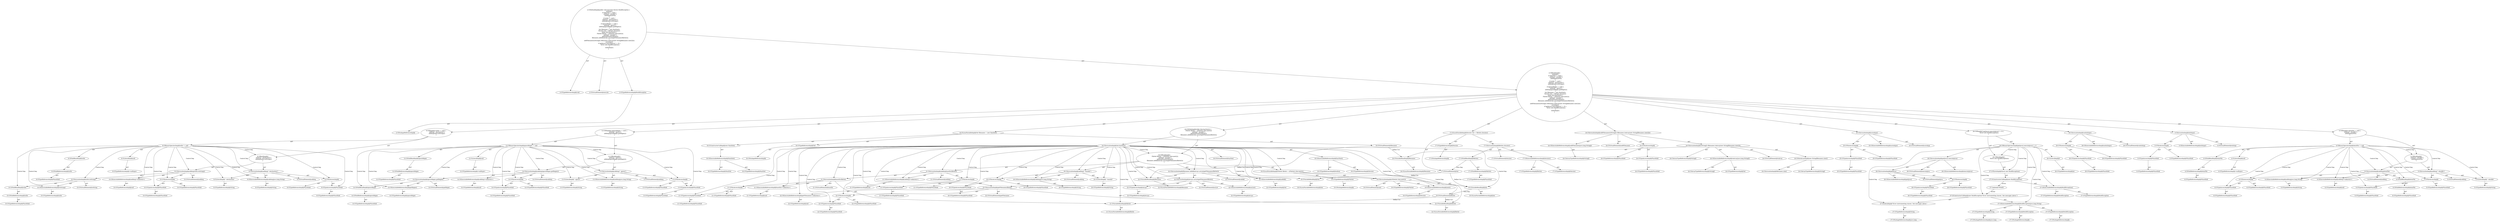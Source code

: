 digraph "execute#?" {
0 [label="2:CtTypeReferenceImpl@void" shape=ellipse]
1 [label="2:CtVirtualElement@execute" shape=ellipse]
2 [label="2:CtTypeReferenceImpl@BuildException" shape=ellipse]
3 [label="2:CtPackageReferenceImpl@" shape=ellipse]
4 [label="3:CtExecutableReferenceImpl@initArgs()" shape=ellipse]
5 [label="3:CtVirtualElement@initArgs" shape=ellipse]
6 [label="3:CtTypeAccessImpl@PlaceHold" shape=ellipse]
7 [label="3:CtTypeReferenceImpl@PlaceHold" shape=ellipse]
8 [label="3:CtThisAccessImpl@" shape=ellipse]
9 [label="3:CtTypeReferenceImpl@PlaceHold" shape=ellipse]
10 [label="3:CtInvocationImpl@initArgs()" shape=ellipse]
11 [label="4:CtFieldReferenceImpl@dataFile" shape=ellipse]
12 [label="4:CtTypeReferenceImpl@PlaceHold" shape=ellipse]
13 [label="4:CtFieldReadImpl@dataFile" shape=ellipse]
14 [label="4:CtLiteralImpl@null" shape=ellipse]
15 [label="4:CtTypeReferenceImpl@<nulltype>" shape=ellipse]
16 [label="4:CtBinaryOperatorImpl@dataFile != null" shape=ellipse]
17 [label="5:CtExecutableReferenceImpl@addArg(java.lang.String)" shape=ellipse]
18 [label="5:CtTypeReferenceImpl@String" shape=ellipse]
19 [label="5:CtVirtualElement@addArg" shape=ellipse]
20 [label="5:CtTypeAccessImpl@PlaceHold" shape=ellipse]
21 [label="5:CtTypeReferenceImpl@PlaceHold" shape=ellipse]
22 [label="5:CtThisAccessImpl@" shape=ellipse]
23 [label="5:CtTypeReferenceImpl@PlaceHold" shape=ellipse]
24 [label="5:CtLiteralImpl@\"--datafile\"" shape=ellipse]
25 [label="5:CtTypeReferenceImpl@String" shape=ellipse]
26 [label="5:CtInvocationImpl@addArg(\"--datafile\")" shape=ellipse]
27 [label="6:CtExecutableReferenceImpl@addArg(<unknown>)" shape=ellipse]
28 [label="6:CtTypeReferenceImpl@null" shape=ellipse]
29 [label="6:CtVirtualElement@addArg" shape=ellipse]
30 [label="6:CtTypeAccessImpl@PlaceHold" shape=ellipse]
31 [label="6:CtTypeReferenceImpl@PlaceHold" shape=ellipse]
32 [label="6:CtThisAccessImpl@" shape=ellipse]
33 [label="6:CtTypeReferenceImpl@PlaceHold" shape=ellipse]
34 [label="6:CtFieldReferenceImpl@dataFile" shape=ellipse]
35 [label="6:CtTypeReferenceImpl@PlaceHold" shape=ellipse]
36 [label="6:CtFieldReadImpl@dataFile" shape=ellipse]
37 [label="6:CtInvocationImpl@addArg(dataFile)" shape=ellipse]
38 [label="4:CtBlockImpl@\{
    addArg(\"--datafile\");
    addArg(dataFile);
\}" shape=ellipse]
39 [label="4:CtIfImpl@if (dataFile != null) \{
    addArg(\"--datafile\");
    addArg(dataFile);
\}" shape=ellipse]
40 [label="8:CtFieldReferenceImpl@toDir" shape=ellipse]
41 [label="8:CtTypeReferenceImpl@PlaceHold" shape=ellipse]
42 [label="8:CtFieldReadImpl@toDir" shape=ellipse]
43 [label="8:CtLiteralImpl@null" shape=ellipse]
44 [label="8:CtTypeReferenceImpl@<nulltype>" shape=ellipse]
45 [label="8:CtBinaryOperatorImpl@toDir != null" shape=ellipse]
46 [label="9:CtExecutableReferenceImpl@addArg(java.lang.String)" shape=ellipse]
47 [label="9:CtTypeReferenceImpl@String" shape=ellipse]
48 [label="9:CtVirtualElement@addArg" shape=ellipse]
49 [label="9:CtTypeAccessImpl@PlaceHold" shape=ellipse]
50 [label="9:CtTypeReferenceImpl@PlaceHold" shape=ellipse]
51 [label="9:CtThisAccessImpl@" shape=ellipse]
52 [label="9:CtTypeReferenceImpl@PlaceHold" shape=ellipse]
53 [label="9:CtLiteralImpl@\"--destination\"" shape=ellipse]
54 [label="9:CtTypeReferenceImpl@String" shape=ellipse]
55 [label="9:CtInvocationImpl@addArg(\"--destination\")" shape=ellipse]
56 [label="10:CtExecutableReferenceImpl@addArg(<unknown>)" shape=ellipse]
57 [label="10:CtTypeReferenceImpl@null" shape=ellipse]
58 [label="10:CtVirtualElement@addArg" shape=ellipse]
59 [label="10:CtTypeAccessImpl@PlaceHold" shape=ellipse]
60 [label="10:CtTypeReferenceImpl@PlaceHold" shape=ellipse]
61 [label="10:CtThisAccessImpl@" shape=ellipse]
62 [label="10:CtTypeReferenceImpl@PlaceHold" shape=ellipse]
63 [label="10:CtExecutableReferenceImpl@toString()" shape=ellipse]
64 [label="10:CtTypeReferenceImpl@toDir" shape=ellipse]
65 [label="10:CtVirtualElement@toString" shape=ellipse]
66 [label="10:CtFieldReferenceImpl@toDir" shape=ellipse]
67 [label="10:CtTypeReferenceImpl@PlaceHold" shape=ellipse]
68 [label="10:CtFieldReadImpl@toDir" shape=ellipse]
69 [label="10:CtInvocationImpl@toDir.toString()" shape=ellipse]
70 [label="10:CtInvocationImpl@addArg(toDir.toString())" shape=ellipse]
71 [label="8:CtBlockImpl@\{
    addArg(\"--destination\");
    addArg(toDir.toString());
\}" shape=ellipse]
72 [label="8:CtIfImpl@if (toDir != null) \{
    addArg(\"--destination\");
    addArg(toDir.toString());
\}" shape=ellipse]
73 [label="12:CtFieldReferenceImpl@ignoreRegex" shape=ellipse]
74 [label="12:CtTypeReferenceImpl@PlaceHold" shape=ellipse]
75 [label="12:CtFieldReadImpl@ignoreRegex" shape=ellipse]
76 [label="12:CtLiteralImpl@null" shape=ellipse]
77 [label="12:CtTypeReferenceImpl@<nulltype>" shape=ellipse]
78 [label="12:CtBinaryOperatorImpl@ignoreRegex != null" shape=ellipse]
79 [label="13:CtExecutableReferenceImpl@addArg(java.lang.String)" shape=ellipse]
80 [label="13:CtTypeReferenceImpl@String" shape=ellipse]
81 [label="13:CtVirtualElement@addArg" shape=ellipse]
82 [label="13:CtTypeAccessImpl@PlaceHold" shape=ellipse]
83 [label="13:CtTypeReferenceImpl@PlaceHold" shape=ellipse]
84 [label="13:CtThisAccessImpl@" shape=ellipse]
85 [label="13:CtTypeReferenceImpl@PlaceHold" shape=ellipse]
86 [label="13:CtLiteralImpl@\"--ignore\"" shape=ellipse]
87 [label="13:CtTypeReferenceImpl@String" shape=ellipse]
88 [label="13:CtInvocationImpl@addArg(\"--ignore\")" shape=ellipse]
89 [label="14:CtExecutableReferenceImpl@addArg(<unknown>)" shape=ellipse]
90 [label="14:CtTypeReferenceImpl@null" shape=ellipse]
91 [label="14:CtVirtualElement@addArg" shape=ellipse]
92 [label="14:CtTypeAccessImpl@PlaceHold" shape=ellipse]
93 [label="14:CtTypeReferenceImpl@PlaceHold" shape=ellipse]
94 [label="14:CtThisAccessImpl@" shape=ellipse]
95 [label="14:CtTypeReferenceImpl@PlaceHold" shape=ellipse]
96 [label="14:CtExecutableReferenceImpl@getRegex()" shape=ellipse]
97 [label="14:CtTypeReferenceImpl@ignoreRegex" shape=ellipse]
98 [label="14:CtVirtualElement@getRegex" shape=ellipse]
99 [label="14:CtFieldReferenceImpl@ignoreRegex" shape=ellipse]
100 [label="14:CtTypeReferenceImpl@PlaceHold" shape=ellipse]
101 [label="14:CtFieldReadImpl@ignoreRegex" shape=ellipse]
102 [label="14:CtInvocationImpl@ignoreRegex.getRegex()" shape=ellipse]
103 [label="14:CtInvocationImpl@addArg(ignoreRegex.getRegex())" shape=ellipse]
104 [label="12:CtBlockImpl@\{
    addArg(\"--ignore\");
    addArg(ignoreRegex.getRegex());
\}" shape=ellipse]
105 [label="12:CtIfImpl@if (ignoreRegex != null) \{
    addArg(\"--ignore\");
    addArg(ignoreRegex.getRegex());
\}" shape=ellipse]
106 [label="16:CtTypeReferenceImpl@Set" shape=ellipse]
107 [label="16:CtPackageReferenceImpl@" shape=ellipse]
108 [label="16:CtExecutableReferenceImpl@HashSet()" shape=ellipse]
109 [label="16:CtTypeReferenceImpl@HashSet" shape=ellipse]
110 [label="16:CtTypeReferenceImpl@HashSet" shape=ellipse]
111 [label="16:CtConstructorCallImpl@new HashSet()" shape=ellipse]
112 [label="16:CtVirtualElement@filenames" shape=ellipse]
113 [label="16:CtLocalVariableImpl@Set filenames = new HashSet()" shape=ellipse]
114 [label="17:CtTypeReferenceImpl@Iterator" shape=ellipse]
115 [label="17:CtPackageReferenceImpl@" shape=ellipse]
116 [label="17:CtExecutableReferenceImpl@iterator()" shape=ellipse]
117 [label="17:CtTypeReferenceImpl@fileSets" shape=ellipse]
118 [label="17:CtTypeReferenceImpl@Iterator" shape=ellipse]
119 [label="17:CtVirtualElement@iterator" shape=ellipse]
120 [label="17:CtFieldReferenceImpl@fileSets" shape=ellipse]
121 [label="17:CtTypeReferenceImpl@PlaceHold" shape=ellipse]
122 [label="17:CtFieldReadImpl@fileSets" shape=ellipse]
123 [label="17:CtInvocationImpl@fileSets.iterator()" shape=ellipse]
124 [label="17:CtVirtualElement@iter" shape=ellipse]
125 [label="17:CtLocalVariableImpl@Iterator iter = fileSets.iterator()" shape=ellipse]
126 [label="18:CtExecutableReferenceImpl@hasNext()" shape=ellipse]
127 [label="18:CtTypeReferenceImpl@Iterator" shape=ellipse]
128 [label="18:CtTypeReferenceImpl@boolean" shape=ellipse]
129 [label="18:CtVirtualElement@hasNext" shape=ellipse]
130 [label="18:CtVariableReadImpl@iter" shape=ellipse]
131 [label="18:CtLocalVariableReferenceImpl@iter" shape=ellipse]
132 [label="18:CtInvocationImpl@iter.hasNext()" shape=ellipse]
133 [label="19:CtTypeReferenceImpl@FileSet" shape=ellipse]
134 [label="19:CtPackageReferenceImpl@" shape=ellipse]
135 [label="19:CtExecutableReferenceImpl@next()" shape=ellipse]
136 [label="19:CtTypeReferenceImpl@Iterator" shape=ellipse]
137 [label="19:CtVirtualElement@next" shape=ellipse]
138 [label="19:CtVariableReadImpl@iter" shape=ellipse]
139 [label="19:CtLocalVariableReferenceImpl@iter" shape=ellipse]
140 [label="19:CtInvocationImpl@((FileSet) (iter.next()))" shape=ellipse]
141 [label="19:CtTypeReferenceImpl@FileSet" shape=ellipse]
142 [label="19:CtVirtualElement@fileSet" shape=ellipse]
143 [label="19:CtLocalVariableImpl@FileSet fileSet = ((FileSet) (iter.next()))" shape=ellipse]
144 [label="20:CtExecutableReferenceImpl@addArg(java.lang.String)" shape=ellipse]
145 [label="20:CtTypeReferenceImpl@String" shape=ellipse]
146 [label="20:CtVirtualElement@addArg" shape=ellipse]
147 [label="20:CtTypeAccessImpl@PlaceHold" shape=ellipse]
148 [label="20:CtTypeReferenceImpl@PlaceHold" shape=ellipse]
149 [label="20:CtThisAccessImpl@" shape=ellipse]
150 [label="20:CtTypeReferenceImpl@PlaceHold" shape=ellipse]
151 [label="20:CtLiteralImpl@\"--basedir\"" shape=ellipse]
152 [label="20:CtTypeReferenceImpl@String" shape=ellipse]
153 [label="20:CtInvocationImpl@addArg(\"--basedir\")" shape=ellipse]
154 [label="21:CtExecutableReferenceImpl@addArg(<unknown>)" shape=ellipse]
155 [label="21:CtTypeReferenceImpl@null" shape=ellipse]
156 [label="21:CtVirtualElement@addArg" shape=ellipse]
157 [label="21:CtTypeAccessImpl@PlaceHold" shape=ellipse]
158 [label="21:CtTypeReferenceImpl@PlaceHold" shape=ellipse]
159 [label="21:CtThisAccessImpl@" shape=ellipse]
160 [label="21:CtTypeReferenceImpl@PlaceHold" shape=ellipse]
161 [label="21:CtExecutableReferenceImpl@baseDir(<unknown>)" shape=ellipse]
162 [label="21:CtTypeReferenceImpl@null" shape=ellipse]
163 [label="21:CtVirtualElement@baseDir" shape=ellipse]
164 [label="21:CtTypeAccessImpl@PlaceHold" shape=ellipse]
165 [label="21:CtTypeReferenceImpl@PlaceHold" shape=ellipse]
166 [label="21:CtThisAccessImpl@" shape=ellipse]
167 [label="21:CtTypeReferenceImpl@PlaceHold" shape=ellipse]
168 [label="21:CtVariableReadImpl@fileSet" shape=ellipse]
169 [label="21:CtLocalVariableReferenceImpl@fileSet" shape=ellipse]
170 [label="21:CtInvocationImpl@baseDir(fileSet)" shape=ellipse]
171 [label="21:CtInvocationImpl@addArg(baseDir(fileSet))" shape=ellipse]
172 [label="22:CtExecutableReferenceImpl@addAll()" shape=ellipse]
173 [label="22:CtTypeReferenceImpl@Set" shape=ellipse]
174 [label="22:CtVirtualElement@addAll" shape=ellipse]
175 [label="22:CtVariableReadImpl@filenames" shape=ellipse]
176 [label="22:CtLocalVariableReferenceImpl@filenames" shape=ellipse]
177 [label="22:CtExecutableReferenceImpl@asList()" shape=ellipse]
178 [label="22:CtTypeReferenceImpl@Arrays" shape=ellipse]
179 [label="22:CtVirtualElement@asList" shape=ellipse]
180 [label="22:CtTypeAccessImpl@Arrays" shape=ellipse]
181 [label="22:CtTypeReferenceImpl@Arrays" shape=ellipse]
182 [label="22:CtExecutableReferenceImpl@getFilenames(<unknown>)" shape=ellipse]
183 [label="22:CtTypeReferenceImpl@null" shape=ellipse]
184 [label="22:CtVirtualElement@getFilenames" shape=ellipse]
185 [label="22:CtTypeAccessImpl@PlaceHold" shape=ellipse]
186 [label="22:CtTypeReferenceImpl@PlaceHold" shape=ellipse]
187 [label="22:CtThisAccessImpl@" shape=ellipse]
188 [label="22:CtTypeReferenceImpl@PlaceHold" shape=ellipse]
189 [label="22:CtVariableReadImpl@fileSet" shape=ellipse]
190 [label="22:CtLocalVariableReferenceImpl@fileSet" shape=ellipse]
191 [label="22:CtInvocationImpl@getFilenames(fileSet)" shape=ellipse]
192 [label="22:CtInvocationImpl@Arrays.asList(getFilenames(fileSet))" shape=ellipse]
193 [label="22:CtInvocationImpl@filenames.addAll(Arrays.asList(getFilenames(fileSet)))" shape=ellipse]
194 [label="18:CtBlockImpl@\{
    FileSet fileSet = ((FileSet) (iter.next()));
    addArg(\"--basedir\");
    addArg(baseDir(fileSet));
    filenames.addAll(Arrays.asList(getFilenames(fileSet)));
\}" shape=ellipse]
195 [label="18:CtWhileImpl@while (iter.hasNext()) \{
    FileSet fileSet = ((FileSet) (iter.next()));
    addArg(\"--basedir\");
    addArg(baseDir(fileSet));
    filenames.addAll(Arrays.asList(getFilenames(fileSet)));
\} " shape=ellipse]
196 [label="24:CtExecutableReferenceImpl@addFilenames(java.lang.String[])" shape=ellipse]
197 [label="24:CtArrayTypeReferenceImpl@String[]" shape=ellipse]
198 [label="24:CtVirtualElement@addFilenames" shape=ellipse]
199 [label="24:CtTypeAccessImpl@PlaceHold" shape=ellipse]
200 [label="24:CtTypeReferenceImpl@PlaceHold" shape=ellipse]
201 [label="24:CtThisAccessImpl@" shape=ellipse]
202 [label="24:CtTypeReferenceImpl@PlaceHold" shape=ellipse]
203 [label="24:CtExecutableReferenceImpl@toArray(java.lang.String[])" shape=ellipse]
204 [label="24:CtTypeReferenceImpl@Set" shape=ellipse]
205 [label="24:CtArrayTypeReferenceImpl@String[]" shape=ellipse]
206 [label="24:CtVirtualElement@toArray" shape=ellipse]
207 [label="24:CtVariableReadImpl@filenames" shape=ellipse]
208 [label="24:CtLocalVariableReferenceImpl@filenames" shape=ellipse]
209 [label="24:CtNewArrayImpl@new String[filenames.size()]" shape=ellipse]
210 [label="24:CtArrayTypeReferenceImpl@String[]" shape=ellipse]
211 [label="24:CtInvocationImpl@filenames.size()" shape=ellipse]
212 [label="24:CtInvocationImpl@((String[]) (filenames.toArray(new String[filenames.size()])))" shape=ellipse]
213 [label="24:CtArrayTypeReferenceImpl@String[]" shape=ellipse]
214 [label="24:CtInvocationImpl@addFilenames(((String[]) (filenames.toArray(new String[filenames.size()]))))" shape=ellipse]
215 [label="25:CtExecutableReferenceImpl@saveArgs()" shape=ellipse]
216 [label="25:CtVirtualElement@saveArgs" shape=ellipse]
217 [label="25:CtTypeAccessImpl@PlaceHold" shape=ellipse]
218 [label="25:CtTypeReferenceImpl@PlaceHold" shape=ellipse]
219 [label="25:CtThisAccessImpl@" shape=ellipse]
220 [label="25:CtTypeReferenceImpl@PlaceHold" shape=ellipse]
221 [label="25:CtInvocationImpl@saveArgs()" shape=ellipse]
222 [label="26:CtExecutableReferenceImpl@executeJava()" shape=ellipse]
223 [label="26:CtVirtualElement@executeJava" shape=ellipse]
224 [label="26:CtExecutableReferenceImpl@getJava()" shape=ellipse]
225 [label="26:CtVirtualElement@getJava" shape=ellipse]
226 [label="26:CtTypeAccessImpl@PlaceHold" shape=ellipse]
227 [label="26:CtTypeReferenceImpl@PlaceHold" shape=ellipse]
228 [label="26:CtThisAccessImpl@" shape=ellipse]
229 [label="26:CtTypeReferenceImpl@PlaceHold" shape=ellipse]
230 [label="26:CtInvocationImpl@getJava()" shape=ellipse]
231 [label="26:CtInvocationImpl@getJava().executeJava()" shape=ellipse]
232 [label="26:CtLiteralImpl@0" shape=ellipse]
233 [label="26:CtTypeReferenceImpl@int" shape=ellipse]
234 [label="26:CtBinaryOperatorImpl@getJava().executeJava() != 0" shape=ellipse]
235 [label="27:CtExecutableReferenceImpl@BuildException()" shape=ellipse]
236 [label="27:CtTypeReferenceImpl@BuildException" shape=ellipse]
237 [label="27:CtTypeReferenceImpl@BuildException" shape=ellipse]
238 [label="27:CtConstructorCallImpl@new BuildException()" shape=ellipse]
239 [label="27:CtThrowImpl@throw new BuildException()" shape=ellipse]
240 [label="26:CtBlockImpl@\{
    throw new BuildException();
\}" shape=ellipse]
241 [label="26:CtIfImpl@if (getJava().executeJava() != 0) \{
    throw new BuildException();
\}" shape=ellipse]
242 [label="29:CtExecutableReferenceImpl@unInitArgs()" shape=ellipse]
243 [label="29:CtVirtualElement@unInitArgs" shape=ellipse]
244 [label="29:CtTypeAccessImpl@PlaceHold" shape=ellipse]
245 [label="29:CtTypeReferenceImpl@PlaceHold" shape=ellipse]
246 [label="29:CtThisAccessImpl@" shape=ellipse]
247 [label="29:CtTypeReferenceImpl@PlaceHold" shape=ellipse]
248 [label="29:CtInvocationImpl@unInitArgs()" shape=ellipse]
249 [label="2:CtBlockImpl@\{
    initArgs();
    if (dataFile != null) \{
        addArg(\"--datafile\");
        addArg(dataFile);
    \}
    if (toDir != null) \{
        addArg(\"--destination\");
        addArg(toDir.toString());
    \}
    if (ignoreRegex != null) \{
        addArg(\"--ignore\");
        addArg(ignoreRegex.getRegex());
    \}
    Set filenames = new HashSet();
    Iterator iter = fileSets.iterator();
    while (iter.hasNext()) \{
        FileSet fileSet = ((FileSet) (iter.next()));
        addArg(\"--basedir\");
        addArg(baseDir(fileSet));
        filenames.addAll(Arrays.asList(getFilenames(fileSet)));
    \} 
    addFilenames(((String[]) (filenames.toArray(new String[filenames.size()]))));
    saveArgs();
    if (getJava().executeJava() != 0) \{
        throw new BuildException();
    \}
    unInitArgs();
\}" shape=ellipse]
250 [label="2:CtMethodImpl@public void execute() throws BuildException \{
    initArgs();
    if (dataFile != null) \{
        addArg(\"--datafile\");
        addArg(dataFile);
    \}
    if (toDir != null) \{
        addArg(\"--destination\");
        addArg(toDir.toString());
    \}
    if (ignoreRegex != null) \{
        addArg(\"--ignore\");
        addArg(ignoreRegex.getRegex());
    \}
    Set filenames = new HashSet();
    Iterator iter = fileSets.iterator();
    while (iter.hasNext()) \{
        FileSet fileSet = ((FileSet) (iter.next()));
        addArg(\"--basedir\");
        addArg(baseDir(fileSet));
        filenames.addAll(Arrays.asList(getFilenames(fileSet)));
    \} 
    addFilenames(((String[]) (filenames.toArray(new String[filenames.size()]))));
    saveArgs();
    if (getJava().executeJava() != 0) \{
        throw new BuildException();
    \}
    unInitArgs();
\}" shape=ellipse]
251 [label="27:Update@UPDATE" shape=ellipse]
252 [label="27:CtPackageReferenceImpl@" shape=ellipse]
253 [label="27:CtTypeReferenceImpl@BuildException" shape=ellipse]
254 [label="27:CtPackageReferenceImpl@" shape=ellipse]
255 [label="27:CtTypeReferenceImpl@BuildException" shape=ellipse]
256 [label="27:CtPackageReferenceImpl@java.lang" shape=ellipse]
257 [label="27:CtTypeReferenceImpl@String" shape=ellipse]
258 [label="27:CtExecutableReferenceImpl@BuildException(java.lang.String)" shape=ellipse]
259 [label="27:CtPackageReferenceImpl@java.lang" shape=ellipse]
260 [label="27:CtTypeReferenceImpl@String" shape=ellipse]
261 [label="27:CtLiteralImpl@\"Error instrumenting classes. See messages above.\"" shape=ellipse]
262 [label="27:CtConstructorCallImpl@new BuildException(\"Error instrumenting classes. See messages above.\")" shape=ellipse]
2 -> 3 [label="AST"];
6 -> 7 [label="AST"];
8 -> 9 [label="AST"];
8 -> 6 [label="AST"];
10 -> 5 [label="AST"];
10 -> 8 [label="AST"];
10 -> 4 [label="AST"];
11 -> 12 [label="AST"];
13 -> 11 [label="AST"];
14 -> 15 [label="AST"];
16 -> 13 [label="AST"];
16 -> 14 [label="AST"];
16 -> 38 [label="Control Dep"];
16 -> 26 [label="Control Dep"];
16 -> 17 [label="Control Dep"];
16 -> 22 [label="Control Dep"];
16 -> 20 [label="Control Dep"];
16 -> 24 [label="Control Dep"];
16 -> 37 [label="Control Dep"];
16 -> 27 [label="Control Dep"];
16 -> 32 [label="Control Dep"];
16 -> 30 [label="Control Dep"];
16 -> 36 [label="Control Dep"];
17 -> 18 [label="AST"];
20 -> 21 [label="AST"];
22 -> 23 [label="AST"];
22 -> 20 [label="AST"];
24 -> 25 [label="AST"];
26 -> 19 [label="AST"];
26 -> 22 [label="AST"];
26 -> 17 [label="AST"];
26 -> 24 [label="AST"];
27 -> 28 [label="AST"];
30 -> 31 [label="AST"];
32 -> 33 [label="AST"];
32 -> 30 [label="AST"];
34 -> 35 [label="AST"];
36 -> 34 [label="AST"];
37 -> 29 [label="AST"];
37 -> 32 [label="AST"];
37 -> 27 [label="AST"];
37 -> 36 [label="AST"];
38 -> 26 [label="AST"];
38 -> 37 [label="AST"];
39 -> 16 [label="AST"];
39 -> 38 [label="AST"];
40 -> 41 [label="AST"];
42 -> 40 [label="AST"];
43 -> 44 [label="AST"];
45 -> 42 [label="AST"];
45 -> 43 [label="AST"];
45 -> 71 [label="Control Dep"];
45 -> 55 [label="Control Dep"];
45 -> 46 [label="Control Dep"];
45 -> 51 [label="Control Dep"];
45 -> 49 [label="Control Dep"];
45 -> 53 [label="Control Dep"];
45 -> 70 [label="Control Dep"];
45 -> 56 [label="Control Dep"];
45 -> 61 [label="Control Dep"];
45 -> 59 [label="Control Dep"];
45 -> 69 [label="Control Dep"];
45 -> 63 [label="Control Dep"];
45 -> 68 [label="Control Dep"];
46 -> 47 [label="AST"];
49 -> 50 [label="AST"];
51 -> 52 [label="AST"];
51 -> 49 [label="AST"];
53 -> 54 [label="AST"];
55 -> 48 [label="AST"];
55 -> 51 [label="AST"];
55 -> 46 [label="AST"];
55 -> 53 [label="AST"];
56 -> 57 [label="AST"];
59 -> 60 [label="AST"];
61 -> 62 [label="AST"];
61 -> 59 [label="AST"];
63 -> 64 [label="AST"];
66 -> 67 [label="AST"];
68 -> 66 [label="AST"];
69 -> 65 [label="AST"];
69 -> 68 [label="AST"];
69 -> 63 [label="AST"];
70 -> 58 [label="AST"];
70 -> 61 [label="AST"];
70 -> 56 [label="AST"];
70 -> 69 [label="AST"];
71 -> 55 [label="AST"];
71 -> 70 [label="AST"];
72 -> 45 [label="AST"];
72 -> 71 [label="AST"];
73 -> 74 [label="AST"];
75 -> 73 [label="AST"];
76 -> 77 [label="AST"];
78 -> 75 [label="AST"];
78 -> 76 [label="AST"];
78 -> 104 [label="Control Dep"];
78 -> 88 [label="Control Dep"];
78 -> 79 [label="Control Dep"];
78 -> 84 [label="Control Dep"];
78 -> 82 [label="Control Dep"];
78 -> 86 [label="Control Dep"];
78 -> 103 [label="Control Dep"];
78 -> 89 [label="Control Dep"];
78 -> 94 [label="Control Dep"];
78 -> 92 [label="Control Dep"];
78 -> 102 [label="Control Dep"];
78 -> 96 [label="Control Dep"];
78 -> 101 [label="Control Dep"];
79 -> 80 [label="AST"];
82 -> 83 [label="AST"];
84 -> 85 [label="AST"];
84 -> 82 [label="AST"];
86 -> 87 [label="AST"];
88 -> 81 [label="AST"];
88 -> 84 [label="AST"];
88 -> 79 [label="AST"];
88 -> 86 [label="AST"];
89 -> 90 [label="AST"];
92 -> 93 [label="AST"];
94 -> 95 [label="AST"];
94 -> 92 [label="AST"];
96 -> 97 [label="AST"];
99 -> 100 [label="AST"];
101 -> 99 [label="AST"];
102 -> 98 [label="AST"];
102 -> 101 [label="AST"];
102 -> 96 [label="AST"];
103 -> 91 [label="AST"];
103 -> 94 [label="AST"];
103 -> 89 [label="AST"];
103 -> 102 [label="AST"];
104 -> 88 [label="AST"];
104 -> 103 [label="AST"];
105 -> 78 [label="AST"];
105 -> 104 [label="AST"];
106 -> 107 [label="AST"];
108 -> 109 [label="AST"];
108 -> 110 [label="AST"];
111 -> 108 [label="AST"];
112 -> 175 [label="Define-Use"];
112 -> 207 [label="Define-Use"];
113 -> 112 [label="AST"];
113 -> 106 [label="AST"];
113 -> 111 [label="AST"];
114 -> 115 [label="AST"];
116 -> 117 [label="AST"];
116 -> 118 [label="AST"];
120 -> 121 [label="AST"];
122 -> 120 [label="AST"];
122 -> 124 [label="Data Dep"];
123 -> 119 [label="AST"];
123 -> 122 [label="AST"];
123 -> 116 [label="AST"];
124 -> 130 [label="Define-Use"];
124 -> 138 [label="Define-Use"];
125 -> 124 [label="AST"];
125 -> 114 [label="AST"];
125 -> 123 [label="AST"];
126 -> 127 [label="AST"];
126 -> 128 [label="AST"];
130 -> 131 [label="AST"];
132 -> 129 [label="AST"];
132 -> 130 [label="AST"];
132 -> 126 [label="AST"];
132 -> 194 [label="Control Dep"];
132 -> 143 [label="Control Dep"];
132 -> 140 [label="Control Dep"];
132 -> 135 [label="Control Dep"];
132 -> 138 [label="Control Dep"];
132 -> 153 [label="Control Dep"];
132 -> 144 [label="Control Dep"];
132 -> 149 [label="Control Dep"];
132 -> 147 [label="Control Dep"];
132 -> 151 [label="Control Dep"];
132 -> 171 [label="Control Dep"];
132 -> 154 [label="Control Dep"];
132 -> 159 [label="Control Dep"];
132 -> 157 [label="Control Dep"];
132 -> 170 [label="Control Dep"];
132 -> 161 [label="Control Dep"];
132 -> 166 [label="Control Dep"];
132 -> 164 [label="Control Dep"];
132 -> 168 [label="Control Dep"];
132 -> 193 [label="Control Dep"];
132 -> 172 [label="Control Dep"];
132 -> 175 [label="Control Dep"];
132 -> 192 [label="Control Dep"];
132 -> 177 [label="Control Dep"];
132 -> 180 [label="Control Dep"];
132 -> 191 [label="Control Dep"];
132 -> 182 [label="Control Dep"];
132 -> 187 [label="Control Dep"];
132 -> 185 [label="Control Dep"];
132 -> 189 [label="Control Dep"];
133 -> 134 [label="AST"];
135 -> 136 [label="AST"];
138 -> 139 [label="AST"];
138 -> 142 [label="Data Dep"];
140 -> 137 [label="AST"];
140 -> 141 [label="AST"];
140 -> 138 [label="AST"];
140 -> 135 [label="AST"];
142 -> 168 [label="Define-Use"];
142 -> 189 [label="Define-Use"];
143 -> 142 [label="AST"];
143 -> 133 [label="AST"];
143 -> 140 [label="AST"];
144 -> 145 [label="AST"];
147 -> 148 [label="AST"];
149 -> 150 [label="AST"];
149 -> 147 [label="AST"];
151 -> 152 [label="AST"];
153 -> 146 [label="AST"];
153 -> 149 [label="AST"];
153 -> 144 [label="AST"];
153 -> 151 [label="AST"];
154 -> 155 [label="AST"];
157 -> 158 [label="AST"];
159 -> 160 [label="AST"];
159 -> 157 [label="AST"];
161 -> 162 [label="AST"];
164 -> 165 [label="AST"];
166 -> 167 [label="AST"];
166 -> 164 [label="AST"];
168 -> 169 [label="AST"];
170 -> 163 [label="AST"];
170 -> 166 [label="AST"];
170 -> 161 [label="AST"];
170 -> 168 [label="AST"];
171 -> 156 [label="AST"];
171 -> 159 [label="AST"];
171 -> 154 [label="AST"];
171 -> 170 [label="AST"];
172 -> 173 [label="AST"];
175 -> 176 [label="AST"];
177 -> 178 [label="AST"];
180 -> 181 [label="AST"];
182 -> 183 [label="AST"];
185 -> 186 [label="AST"];
187 -> 188 [label="AST"];
187 -> 185 [label="AST"];
189 -> 190 [label="AST"];
191 -> 184 [label="AST"];
191 -> 187 [label="AST"];
191 -> 182 [label="AST"];
191 -> 189 [label="AST"];
192 -> 179 [label="AST"];
192 -> 180 [label="AST"];
192 -> 177 [label="AST"];
192 -> 191 [label="AST"];
193 -> 174 [label="AST"];
193 -> 175 [label="AST"];
193 -> 172 [label="AST"];
193 -> 192 [label="AST"];
194 -> 143 [label="AST"];
194 -> 153 [label="AST"];
194 -> 171 [label="AST"];
194 -> 193 [label="AST"];
195 -> 132 [label="AST"];
195 -> 194 [label="AST"];
196 -> 197 [label="AST"];
199 -> 200 [label="AST"];
201 -> 202 [label="AST"];
201 -> 199 [label="AST"];
203 -> 204 [label="AST"];
203 -> 205 [label="AST"];
207 -> 208 [label="AST"];
209 -> 210 [label="AST"];
209 -> 211 [label="AST"];
212 -> 206 [label="AST"];
212 -> 213 [label="AST"];
212 -> 207 [label="AST"];
212 -> 203 [label="AST"];
212 -> 209 [label="AST"];
214 -> 198 [label="AST"];
214 -> 201 [label="AST"];
214 -> 196 [label="AST"];
214 -> 212 [label="AST"];
217 -> 218 [label="AST"];
219 -> 220 [label="AST"];
219 -> 217 [label="AST"];
221 -> 216 [label="AST"];
221 -> 219 [label="AST"];
221 -> 215 [label="AST"];
226 -> 227 [label="AST"];
228 -> 229 [label="AST"];
228 -> 226 [label="AST"];
230 -> 225 [label="AST"];
230 -> 228 [label="AST"];
230 -> 224 [label="AST"];
231 -> 223 [label="AST"];
231 -> 230 [label="AST"];
231 -> 222 [label="AST"];
232 -> 233 [label="AST"];
234 -> 231 [label="AST"];
234 -> 232 [label="AST"];
234 -> 240 [label="Control Dep"];
234 -> 239 [label="Control Dep"];
234 -> 238 [label="Control Dep"];
234 -> 235 [label="Control Dep"];
234 -> 258 [label="Control Dep"];
234 -> 261 [label="Control Dep"];
234 -> 262 [label="Control Dep"];
235 -> 236 [label="AST"];
235 -> 237 [label="AST"];
238 -> 235 [label="AST"];
238 -> 251 [label="Action"];
239 -> 238 [label="AST"];
240 -> 239 [label="AST"];
241 -> 234 [label="AST"];
241 -> 240 [label="AST"];
244 -> 245 [label="AST"];
246 -> 247 [label="AST"];
246 -> 244 [label="AST"];
248 -> 243 [label="AST"];
248 -> 246 [label="AST"];
248 -> 242 [label="AST"];
249 -> 10 [label="AST"];
249 -> 39 [label="AST"];
249 -> 72 [label="AST"];
249 -> 105 [label="AST"];
249 -> 113 [label="AST"];
249 -> 125 [label="AST"];
249 -> 195 [label="AST"];
249 -> 214 [label="AST"];
249 -> 221 [label="AST"];
249 -> 241 [label="AST"];
249 -> 248 [label="AST"];
250 -> 1 [label="AST"];
250 -> 0 [label="AST"];
250 -> 2 [label="AST"];
250 -> 249 [label="AST"];
251 -> 262 [label="Action"];
253 -> 252 [label="AST"];
255 -> 254 [label="AST"];
257 -> 256 [label="AST"];
258 -> 253 [label="AST"];
258 -> 255 [label="AST"];
258 -> 257 [label="AST"];
260 -> 259 [label="AST"];
261 -> 260 [label="AST"];
262 -> 258 [label="AST"];
262 -> 261 [label="AST"];
}